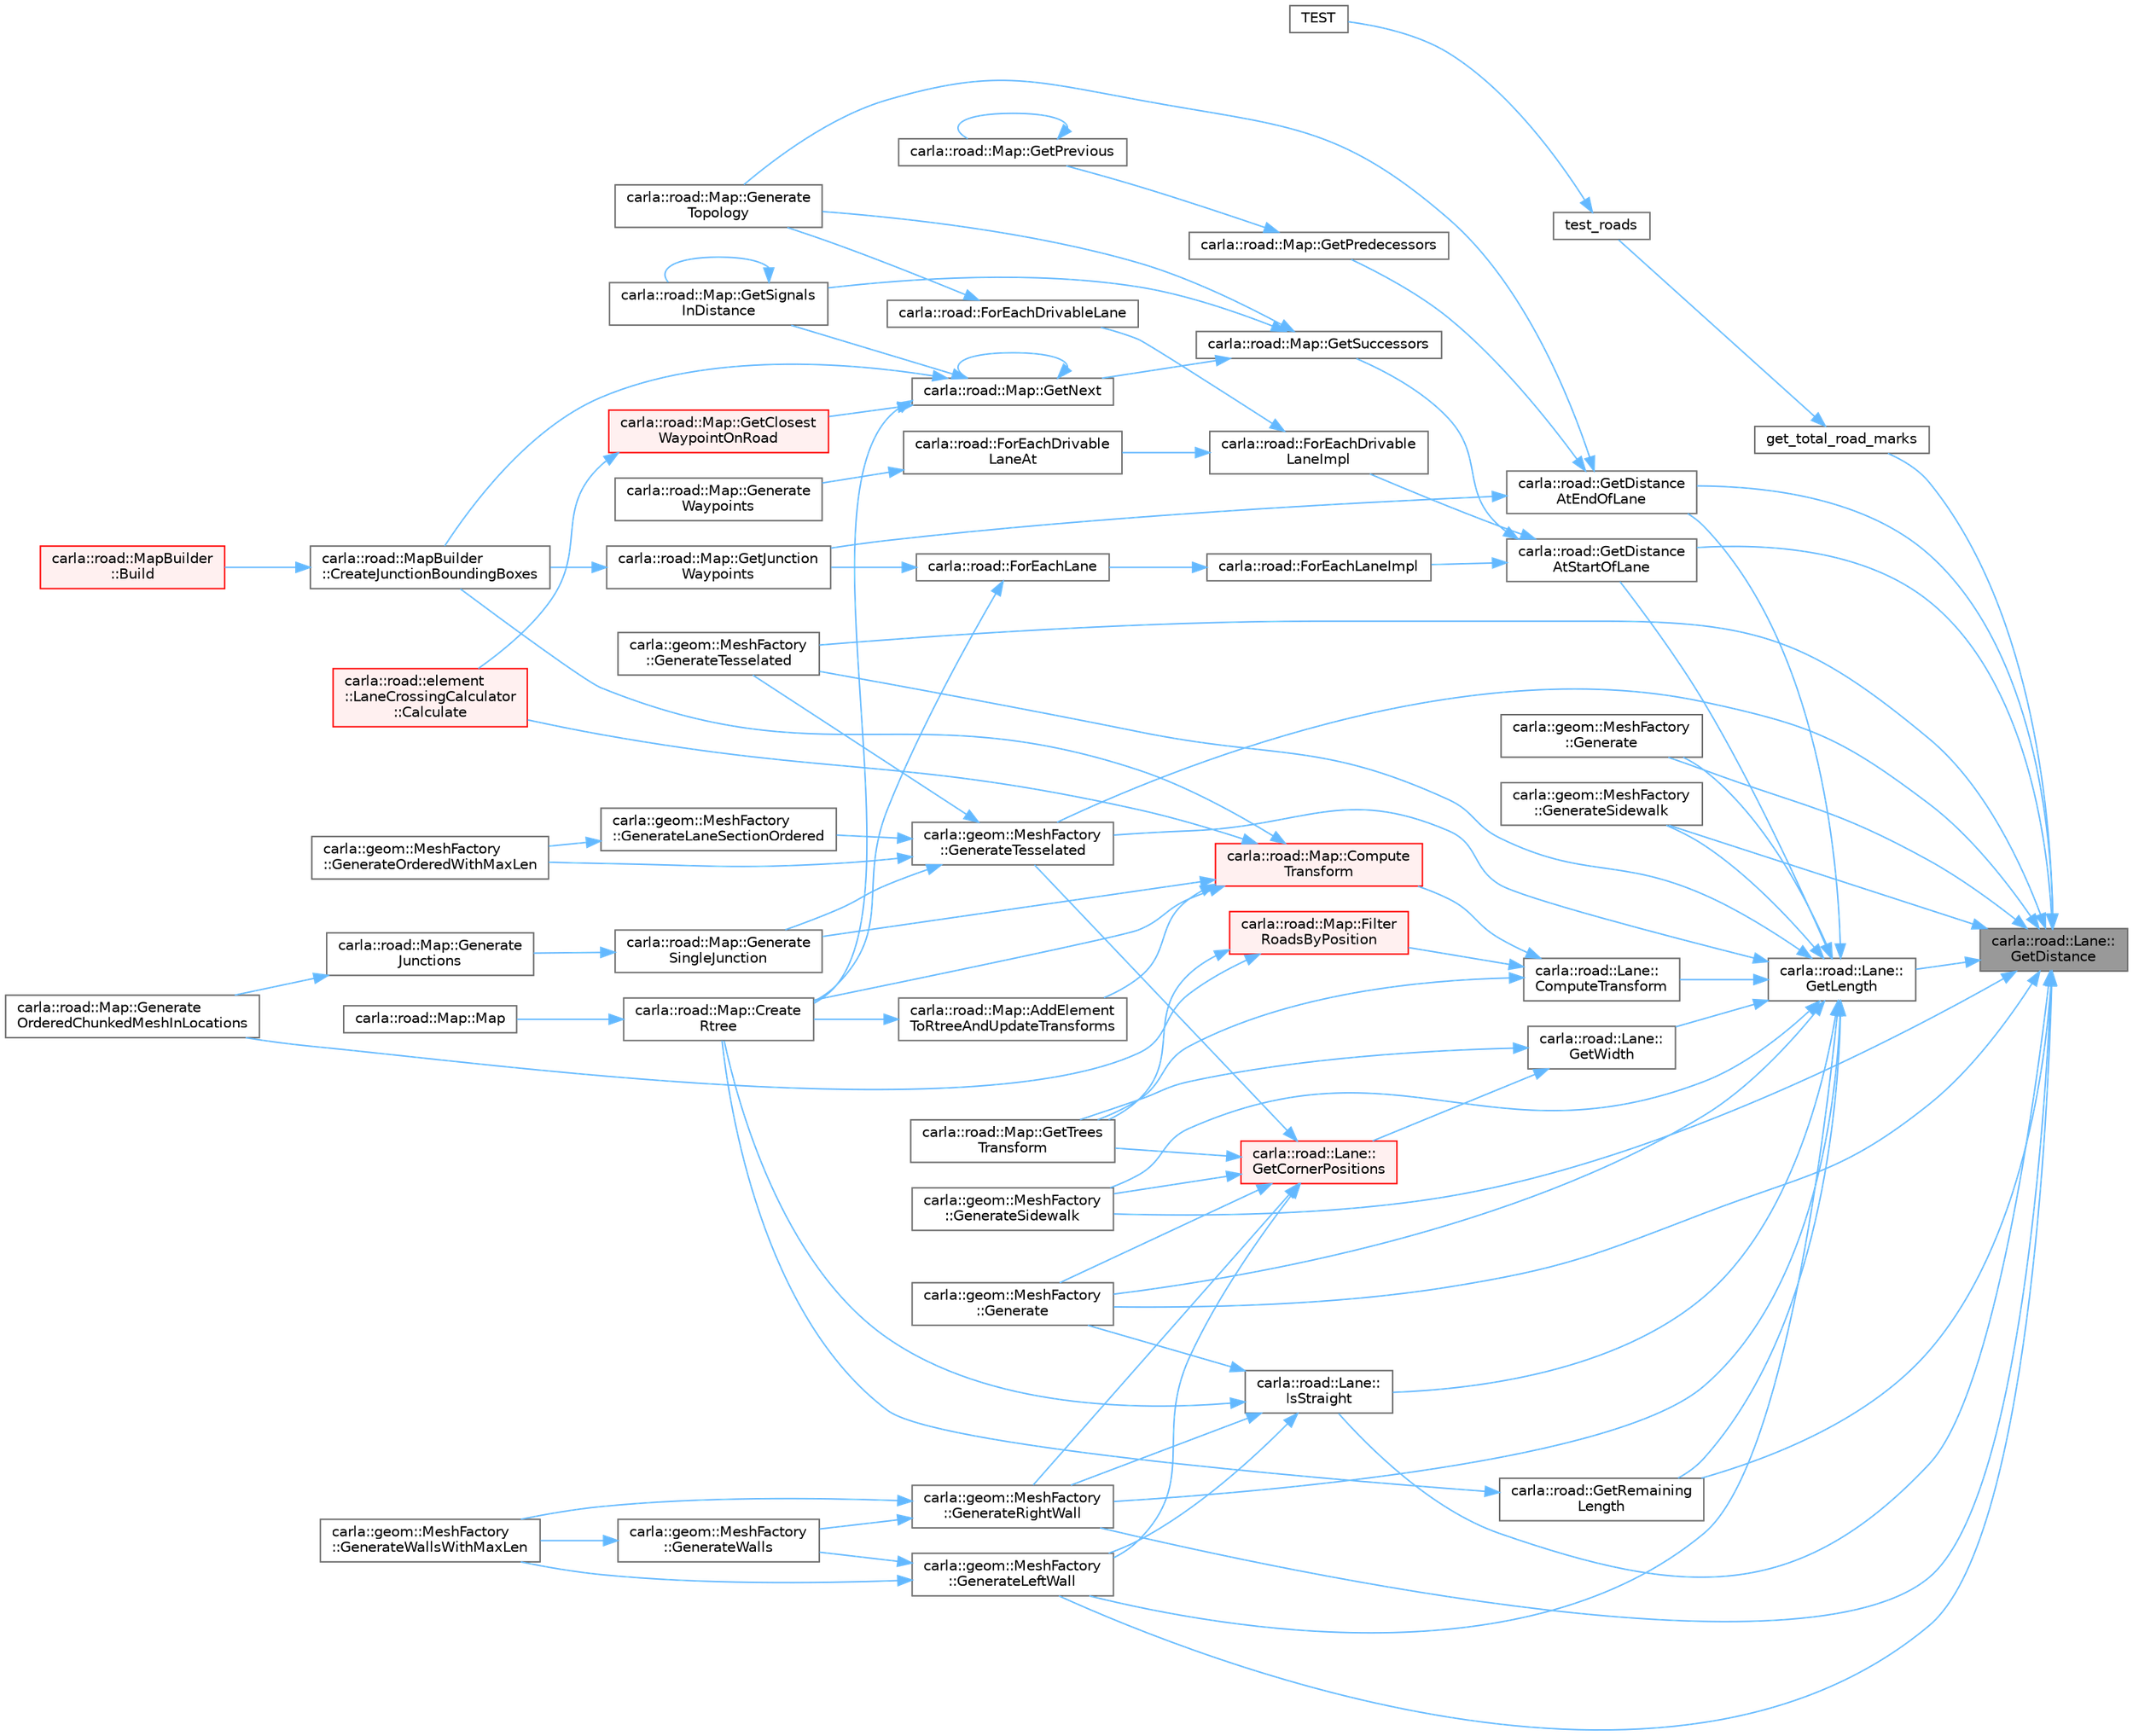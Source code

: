 digraph "carla::road::Lane::GetDistance"
{
 // INTERACTIVE_SVG=YES
 // LATEX_PDF_SIZE
  bgcolor="transparent";
  edge [fontname=Helvetica,fontsize=10,labelfontname=Helvetica,labelfontsize=10];
  node [fontname=Helvetica,fontsize=10,shape=box,height=0.2,width=0.4];
  rankdir="RL";
  Node1 [id="Node000001",label="carla::road::Lane::\lGetDistance",height=0.2,width=0.4,color="gray40", fillcolor="grey60", style="filled", fontcolor="black",tooltip=" "];
  Node1 -> Node2 [id="edge1_Node000001_Node000002",dir="back",color="steelblue1",style="solid",tooltip=" "];
  Node2 [id="Node000002",label="carla::geom::MeshFactory\l::Generate",height=0.2,width=0.4,color="grey40", fillcolor="white", style="filled",URL="$d6/d3d/classcarla_1_1geom_1_1MeshFactory.html#a74986f0ff4c63da7c50b479dd2d0fc0e",tooltip="Generates a mesh that defines the whole lane"];
  Node1 -> Node3 [id="edge2_Node000001_Node000003",dir="back",color="steelblue1",style="solid",tooltip=" "];
  Node3 [id="Node000003",label="carla::geom::MeshFactory\l::Generate",height=0.2,width=0.4,color="grey40", fillcolor="white", style="filled",URL="$d6/d3d/classcarla_1_1geom_1_1MeshFactory.html#a1e3c826505f82d1ddffd9f40c39cfa2a",tooltip="Generates a mesh that defines a lane from a given s start and end"];
  Node1 -> Node4 [id="edge3_Node000001_Node000004",dir="back",color="steelblue1",style="solid",tooltip=" "];
  Node4 [id="Node000004",label="carla::geom::MeshFactory\l::GenerateLeftWall",height=0.2,width=0.4,color="grey40", fillcolor="white", style="filled",URL="$d6/d3d/classcarla_1_1geom_1_1MeshFactory.html#a202f9750d3be15d0af4b42b3a90f3662",tooltip="Generates a wall-like mesh at the left side of the lane"];
  Node4 -> Node5 [id="edge4_Node000004_Node000005",dir="back",color="steelblue1",style="solid",tooltip=" "];
  Node5 [id="Node000005",label="carla::geom::MeshFactory\l::GenerateWalls",height=0.2,width=0.4,color="grey40", fillcolor="white", style="filled",URL="$d6/d3d/classcarla_1_1geom_1_1MeshFactory.html#aec242ce8214cea646ba254c0cfc0176a",tooltip="Genrates a mesh representing a wall on the road corners to avoid cars falling down"];
  Node5 -> Node6 [id="edge5_Node000005_Node000006",dir="back",color="steelblue1",style="solid",tooltip=" "];
  Node6 [id="Node000006",label="carla::geom::MeshFactory\l::GenerateWallsWithMaxLen",height=0.2,width=0.4,color="grey40", fillcolor="white", style="filled",URL="$d6/d3d/classcarla_1_1geom_1_1MeshFactory.html#a5588f2f98ea42ade1082db0ef1c8ce7b",tooltip="Generates a list of meshes that defines a lane_section safety wall with a maximum length"];
  Node4 -> Node6 [id="edge6_Node000004_Node000006",dir="back",color="steelblue1",style="solid",tooltip=" "];
  Node1 -> Node7 [id="edge7_Node000001_Node000007",dir="back",color="steelblue1",style="solid",tooltip=" "];
  Node7 [id="Node000007",label="carla::geom::MeshFactory\l::GenerateRightWall",height=0.2,width=0.4,color="grey40", fillcolor="white", style="filled",URL="$d6/d3d/classcarla_1_1geom_1_1MeshFactory.html#a11c673db2f69ad3c21ebba4d068b8c6c",tooltip="Generates a wall-like mesh at the right side of the lane"];
  Node7 -> Node5 [id="edge8_Node000007_Node000005",dir="back",color="steelblue1",style="solid",tooltip=" "];
  Node7 -> Node6 [id="edge9_Node000007_Node000006",dir="back",color="steelblue1",style="solid",tooltip=" "];
  Node1 -> Node8 [id="edge10_Node000001_Node000008",dir="back",color="steelblue1",style="solid",tooltip=" "];
  Node8 [id="Node000008",label="carla::geom::MeshFactory\l::GenerateSidewalk",height=0.2,width=0.4,color="grey40", fillcolor="white", style="filled",URL="$d6/d3d/classcarla_1_1geom_1_1MeshFactory.html#aeb21fa89729bf57c753aed28921374b0",tooltip=" "];
  Node1 -> Node9 [id="edge11_Node000001_Node000009",dir="back",color="steelblue1",style="solid",tooltip=" "];
  Node9 [id="Node000009",label="carla::geom::MeshFactory\l::GenerateSidewalk",height=0.2,width=0.4,color="grey40", fillcolor="white", style="filled",URL="$d6/d3d/classcarla_1_1geom_1_1MeshFactory.html#a307f715a3e409fd5db0ce50f45c40478",tooltip=" "];
  Node1 -> Node10 [id="edge12_Node000001_Node000010",dir="back",color="steelblue1",style="solid",tooltip=" "];
  Node10 [id="Node000010",label="carla::geom::MeshFactory\l::GenerateTesselated",height=0.2,width=0.4,color="grey40", fillcolor="white", style="filled",URL="$d6/d3d/classcarla_1_1geom_1_1MeshFactory.html#a27fb4c904ccf5679a3888a511609495b",tooltip="Generates a mesh that defines the whole lane with bigger tesselation"];
  Node1 -> Node11 [id="edge13_Node000001_Node000011",dir="back",color="steelblue1",style="solid",tooltip=" "];
  Node11 [id="Node000011",label="carla::geom::MeshFactory\l::GenerateTesselated",height=0.2,width=0.4,color="grey40", fillcolor="white", style="filled",URL="$d6/d3d/classcarla_1_1geom_1_1MeshFactory.html#ae26205cfd730254bb1a35302386b497f",tooltip="Generates a mesh that defines a lane from a given s start and end with bigger tesselation"];
  Node11 -> Node12 [id="edge14_Node000011_Node000012",dir="back",color="steelblue1",style="solid",tooltip=" "];
  Node12 [id="Node000012",label="carla::geom::MeshFactory\l::GenerateLaneSectionOrdered",height=0.2,width=0.4,color="grey40", fillcolor="white", style="filled",URL="$d6/d3d/classcarla_1_1geom_1_1MeshFactory.html#ab98f3e86a2e1abf508c132708c48e414",tooltip="Generates a mesh that defines a lane section"];
  Node12 -> Node13 [id="edge15_Node000012_Node000013",dir="back",color="steelblue1",style="solid",tooltip=" "];
  Node13 [id="Node000013",label="carla::geom::MeshFactory\l::GenerateOrderedWithMaxLen",height=0.2,width=0.4,color="grey40", fillcolor="white", style="filled",URL="$d6/d3d/classcarla_1_1geom_1_1MeshFactory.html#acce620f6e7432999236d4dd2c7900e24",tooltip="Generates a list of meshes that defines a lane_section with a maximum length"];
  Node11 -> Node13 [id="edge16_Node000011_Node000013",dir="back",color="steelblue1",style="solid",tooltip=" "];
  Node11 -> Node14 [id="edge17_Node000011_Node000014",dir="back",color="steelblue1",style="solid",tooltip=" "];
  Node14 [id="Node000014",label="carla::road::Map::Generate\lSingleJunction",height=0.2,width=0.4,color="grey40", fillcolor="white", style="filled",URL="$d0/d34/classcarla_1_1road_1_1Map.html#accf4f345bb9db4bcd6cdd9e6fec322cc",tooltip=" "];
  Node14 -> Node15 [id="edge18_Node000014_Node000015",dir="back",color="steelblue1",style="solid",tooltip=" "];
  Node15 [id="Node000015",label="carla::road::Map::Generate\lJunctions",height=0.2,width=0.4,color="grey40", fillcolor="white", style="filled",URL="$d0/d34/classcarla_1_1road_1_1Map.html#aa51550af7f6efc7df8691eb41225beec",tooltip=" "];
  Node15 -> Node16 [id="edge19_Node000015_Node000016",dir="back",color="steelblue1",style="solid",tooltip=" "];
  Node16 [id="Node000016",label="carla::road::Map::Generate\lOrderedChunkedMeshInLocations",height=0.2,width=0.4,color="grey40", fillcolor="white", style="filled",URL="$d0/d34/classcarla_1_1road_1_1Map.html#ac77235567699cc2853177c441390fd14",tooltip=" "];
  Node11 -> Node10 [id="edge20_Node000011_Node000010",dir="back",color="steelblue1",style="solid",tooltip=" "];
  Node1 -> Node17 [id="edge21_Node000001_Node000017",dir="back",color="steelblue1",style="solid",tooltip=" "];
  Node17 [id="Node000017",label="get_total_road_marks",height=0.2,width=0.4,color="grey40", fillcolor="white", style="filled",URL="$d1/dc0/test__opendrive_8cpp.html#abf3b27156775448afb3a631bf7351e4d",tooltip=" "];
  Node17 -> Node18 [id="edge22_Node000017_Node000018",dir="back",color="steelblue1",style="solid",tooltip=" "];
  Node18 [id="Node000018",label="test_roads",height=0.2,width=0.4,color="grey40", fillcolor="white", style="filled",URL="$d1/dc0/test__opendrive_8cpp.html#a150bee03ecfb9362ac5a63f334562723",tooltip=" "];
  Node18 -> Node19 [id="edge23_Node000018_Node000019",dir="back",color="steelblue1",style="solid",tooltip=" "];
  Node19 [id="Node000019",label="TEST",height=0.2,width=0.4,color="grey40", fillcolor="white", style="filled",URL="$d1/dc0/test__opendrive_8cpp.html#aa6244d8f18c32ca7e6f0b3de79354dda",tooltip=" "];
  Node1 -> Node20 [id="edge24_Node000001_Node000020",dir="back",color="steelblue1",style="solid",tooltip=" "];
  Node20 [id="Node000020",label="carla::road::GetDistance\lAtEndOfLane",height=0.2,width=0.4,color="grey40", fillcolor="white", style="filled",URL="$de/d26/namespacecarla_1_1road.html#ae217d9eee20fc17168e48da2792d66c2",tooltip=" "];
  Node20 -> Node21 [id="edge25_Node000020_Node000021",dir="back",color="steelblue1",style="solid",tooltip=" "];
  Node21 [id="Node000021",label="carla::road::Map::Generate\lTopology",height=0.2,width=0.4,color="grey40", fillcolor="white", style="filled",URL="$d0/d34/classcarla_1_1road_1_1Map.html#a047f3fd871248ef6cea3d7057e38830b",tooltip="Generate the minimum set of waypoints that define the topology of map."];
  Node20 -> Node22 [id="edge26_Node000020_Node000022",dir="back",color="steelblue1",style="solid",tooltip=" "];
  Node22 [id="Node000022",label="carla::road::Map::GetJunction\lWaypoints",height=0.2,width=0.4,color="grey40", fillcolor="white", style="filled",URL="$d0/d34/classcarla_1_1road_1_1Map.html#adf1b3cb75595be020adbdbd325298638",tooltip="Generate waypoints of the junction"];
  Node22 -> Node23 [id="edge27_Node000022_Node000023",dir="back",color="steelblue1",style="solid",tooltip=" "];
  Node23 [id="Node000023",label="carla::road::MapBuilder\l::CreateJunctionBoundingBoxes",height=0.2,width=0.4,color="grey40", fillcolor="white", style="filled",URL="$de/d16/classcarla_1_1road_1_1MapBuilder.html#ab0d9fe008defb1501769cf62f8cadf14",tooltip="Create the bounding boxes of each junction"];
  Node23 -> Node24 [id="edge28_Node000023_Node000024",dir="back",color="steelblue1",style="solid",tooltip=" "];
  Node24 [id="Node000024",label="carla::road::MapBuilder\l::Build",height=0.2,width=0.4,color="red", fillcolor="#FFF0F0", style="filled",URL="$de/d16/classcarla_1_1road_1_1MapBuilder.html#a7b0bb12125e15fd246924aee12327e7e",tooltip=" "];
  Node20 -> Node42 [id="edge29_Node000020_Node000042",dir="back",color="steelblue1",style="solid",tooltip=" "];
  Node42 [id="Node000042",label="carla::road::Map::GetPredecessors",height=0.2,width=0.4,color="grey40", fillcolor="white", style="filled",URL="$d0/d34/classcarla_1_1road_1_1Map.html#ad0f471608dfa32a20135abb08bb53f4e",tooltip=" "];
  Node42 -> Node43 [id="edge30_Node000042_Node000043",dir="back",color="steelblue1",style="solid",tooltip=" "];
  Node43 [id="Node000043",label="carla::road::Map::GetPrevious",height=0.2,width=0.4,color="grey40", fillcolor="white", style="filled",URL="$d0/d34/classcarla_1_1road_1_1Map.html#a0afb8efa57799a556b3e242a683b5546",tooltip="Return the list of waypoints at distance in the reversed direction that a vehicle at waypoint could d..."];
  Node43 -> Node43 [id="edge31_Node000043_Node000043",dir="back",color="steelblue1",style="solid",tooltip=" "];
  Node1 -> Node44 [id="edge32_Node000001_Node000044",dir="back",color="steelblue1",style="solid",tooltip=" "];
  Node44 [id="Node000044",label="carla::road::GetDistance\lAtStartOfLane",height=0.2,width=0.4,color="grey40", fillcolor="white", style="filled",URL="$de/d26/namespacecarla_1_1road.html#aa758d1155efabd76bd25f2178c6e25e1",tooltip=" "];
  Node44 -> Node45 [id="edge33_Node000044_Node000045",dir="back",color="steelblue1",style="solid",tooltip=" "];
  Node45 [id="Node000045",label="carla::road::ForEachDrivable\lLaneImpl",height=0.2,width=0.4,color="grey40", fillcolor="white", style="filled",URL="$de/d26/namespacecarla_1_1road.html#a869b49ad56392d9364ea1cd1ca78b3d6",tooltip="Return a waypoint for each drivable lane on lane_section."];
  Node45 -> Node46 [id="edge34_Node000045_Node000046",dir="back",color="steelblue1",style="solid",tooltip=" "];
  Node46 [id="Node000046",label="carla::road::ForEachDrivableLane",height=0.2,width=0.4,color="grey40", fillcolor="white", style="filled",URL="$de/d26/namespacecarla_1_1road.html#a3a42ef4bdbd89afe9f2ca742b102a288",tooltip="Return a waypoint for each drivable lane on each lane section of road."];
  Node46 -> Node21 [id="edge35_Node000046_Node000021",dir="back",color="steelblue1",style="solid",tooltip=" "];
  Node45 -> Node47 [id="edge36_Node000045_Node000047",dir="back",color="steelblue1",style="solid",tooltip=" "];
  Node47 [id="Node000047",label="carla::road::ForEachDrivable\lLaneAt",height=0.2,width=0.4,color="grey40", fillcolor="white", style="filled",URL="$de/d26/namespacecarla_1_1road.html#a849b3a1a27392303ff947dcf312f1fd3",tooltip="Return a waypoint for each drivable lane at distance on road."];
  Node47 -> Node48 [id="edge37_Node000047_Node000048",dir="back",color="steelblue1",style="solid",tooltip=" "];
  Node48 [id="Node000048",label="carla::road::Map::Generate\lWaypoints",height=0.2,width=0.4,color="grey40", fillcolor="white", style="filled",URL="$d0/d34/classcarla_1_1road_1_1Map.html#abdfe3af22dc12687c9d71decb7316fb2",tooltip="Generate all the waypoints in map separated by approx_distance."];
  Node44 -> Node49 [id="edge38_Node000044_Node000049",dir="back",color="steelblue1",style="solid",tooltip=" "];
  Node49 [id="Node000049",label="carla::road::ForEachLaneImpl",height=0.2,width=0.4,color="grey40", fillcolor="white", style="filled",URL="$de/d26/namespacecarla_1_1road.html#aa3fd3e4fda3e33ba219f7a43869a1eb4",tooltip=" "];
  Node49 -> Node50 [id="edge39_Node000049_Node000050",dir="back",color="steelblue1",style="solid",tooltip=" "];
  Node50 [id="Node000050",label="carla::road::ForEachLane",height=0.2,width=0.4,color="grey40", fillcolor="white", style="filled",URL="$de/d26/namespacecarla_1_1road.html#a97ff50680bcc7e2ebdbb158005526b6e",tooltip="Return a waypoint for each lane of the specified type on each lane section of road."];
  Node50 -> Node51 [id="edge40_Node000050_Node000051",dir="back",color="steelblue1",style="solid",tooltip=" "];
  Node51 [id="Node000051",label="carla::road::Map::Create\lRtree",height=0.2,width=0.4,color="grey40", fillcolor="white", style="filled",URL="$d0/d34/classcarla_1_1road_1_1Map.html#ad30ed42bc1a8089df7d63ec8cdfa3e72",tooltip=" "];
  Node51 -> Node52 [id="edge41_Node000051_Node000052",dir="back",color="steelblue1",style="solid",tooltip=" "];
  Node52 [id="Node000052",label="carla::road::Map::Map",height=0.2,width=0.4,color="grey40", fillcolor="white", style="filled",URL="$d0/d34/classcarla_1_1road_1_1Map.html#a8f7405072e937b732ea32c9b73bd116c",tooltip="========================================================================"];
  Node50 -> Node22 [id="edge42_Node000050_Node000022",dir="back",color="steelblue1",style="solid",tooltip=" "];
  Node44 -> Node53 [id="edge43_Node000044_Node000053",dir="back",color="steelblue1",style="solid",tooltip=" "];
  Node53 [id="Node000053",label="carla::road::Map::GetSuccessors",height=0.2,width=0.4,color="grey40", fillcolor="white", style="filled",URL="$d0/d34/classcarla_1_1road_1_1Map.html#ad207ea3fcc57867c290d05d8e6578cf5",tooltip="========================================================================"];
  Node53 -> Node21 [id="edge44_Node000053_Node000021",dir="back",color="steelblue1",style="solid",tooltip=" "];
  Node53 -> Node54 [id="edge45_Node000053_Node000054",dir="back",color="steelblue1",style="solid",tooltip=" "];
  Node54 [id="Node000054",label="carla::road::Map::GetNext",height=0.2,width=0.4,color="grey40", fillcolor="white", style="filled",URL="$d0/d34/classcarla_1_1road_1_1Map.html#a83541de08e4b515768c211f1cdbecd4f",tooltip="Return the list of waypoints at distance such that a vehicle at waypoint could drive to."];
  Node54 -> Node23 [id="edge46_Node000054_Node000023",dir="back",color="steelblue1",style="solid",tooltip=" "];
  Node54 -> Node51 [id="edge47_Node000054_Node000051",dir="back",color="steelblue1",style="solid",tooltip=" "];
  Node54 -> Node55 [id="edge48_Node000054_Node000055",dir="back",color="steelblue1",style="solid",tooltip=" "];
  Node55 [id="Node000055",label="carla::road::Map::GetClosest\lWaypointOnRoad",height=0.2,width=0.4,color="red", fillcolor="#FFF0F0", style="filled",URL="$d0/d34/classcarla_1_1road_1_1Map.html#a37ba4f58b767002274b6f4d86258986a",tooltip="========================================================================"];
  Node55 -> Node56 [id="edge49_Node000055_Node000056",dir="back",color="steelblue1",style="solid",tooltip=" "];
  Node56 [id="Node000056",label="carla::road::element\l::LaneCrossingCalculator\l::Calculate",height=0.2,width=0.4,color="red", fillcolor="#FFF0F0", style="filled",URL="$d2/d60/classcarla_1_1road_1_1element_1_1LaneCrossingCalculator.html#a589511f573df9e9c46c55a7a46c02cd6",tooltip=" "];
  Node54 -> Node54 [id="edge50_Node000054_Node000054",dir="back",color="steelblue1",style="solid",tooltip=" "];
  Node54 -> Node62 [id="edge51_Node000054_Node000062",dir="back",color="steelblue1",style="solid",tooltip=" "];
  Node62 [id="Node000062",label="carla::road::Map::GetSignals\lInDistance",height=0.2,width=0.4,color="grey40", fillcolor="white", style="filled",URL="$d0/d34/classcarla_1_1road_1_1Map.html#a048dcf017f5500a177b28c36aac1e769",tooltip="Searches signals from an initial waypoint until the defined distance."];
  Node62 -> Node62 [id="edge52_Node000062_Node000062",dir="back",color="steelblue1",style="solid",tooltip=" "];
  Node53 -> Node62 [id="edge53_Node000053_Node000062",dir="back",color="steelblue1",style="solid",tooltip=" "];
  Node1 -> Node63 [id="edge54_Node000001_Node000063",dir="back",color="steelblue1",style="solid",tooltip=" "];
  Node63 [id="Node000063",label="carla::road::Lane::\lGetLength",height=0.2,width=0.4,color="grey40", fillcolor="white", style="filled",URL="$df/d85/classcarla_1_1road_1_1Lane.html#af158921fdf12a061967943ee2d645481",tooltip=" "];
  Node63 -> Node64 [id="edge55_Node000063_Node000064",dir="back",color="steelblue1",style="solid",tooltip=" "];
  Node64 [id="Node000064",label="carla::road::Lane::\lComputeTransform",height=0.2,width=0.4,color="grey40", fillcolor="white", style="filled",URL="$df/d85/classcarla_1_1road_1_1Lane.html#a5b6a44fb0e0cd41e21557e93f913f45a",tooltip=" "];
  Node64 -> Node65 [id="edge56_Node000064_Node000065",dir="back",color="steelblue1",style="solid",tooltip=" "];
  Node65 [id="Node000065",label="carla::road::Map::Compute\lTransform",height=0.2,width=0.4,color="red", fillcolor="#FFF0F0", style="filled",URL="$d0/d34/classcarla_1_1road_1_1Map.html#ab92716131e75fa9760042389d14f56a2",tooltip=" "];
  Node65 -> Node66 [id="edge57_Node000065_Node000066",dir="back",color="steelblue1",style="solid",tooltip=" "];
  Node66 [id="Node000066",label="carla::road::Map::AddElement\lToRtreeAndUpdateTransforms",height=0.2,width=0.4,color="grey40", fillcolor="white", style="filled",URL="$d0/d34/classcarla_1_1road_1_1Map.html#a36af7faea3211dab99511c59e06c52c2",tooltip=" "];
  Node66 -> Node51 [id="edge58_Node000066_Node000051",dir="back",color="steelblue1",style="solid",tooltip=" "];
  Node65 -> Node56 [id="edge59_Node000065_Node000056",dir="back",color="steelblue1",style="solid",tooltip=" "];
  Node65 -> Node23 [id="edge60_Node000065_Node000023",dir="back",color="steelblue1",style="solid",tooltip=" "];
  Node65 -> Node51 [id="edge61_Node000065_Node000051",dir="back",color="steelblue1",style="solid",tooltip=" "];
  Node65 -> Node14 [id="edge62_Node000065_Node000014",dir="back",color="steelblue1",style="solid",tooltip=" "];
  Node64 -> Node69 [id="edge63_Node000064_Node000069",dir="back",color="steelblue1",style="solid",tooltip=" "];
  Node69 [id="Node000069",label="carla::road::Map::Filter\lRoadsByPosition",height=0.2,width=0.4,color="red", fillcolor="#FFF0F0", style="filled",URL="$d0/d34/classcarla_1_1road_1_1Map.html#a3552f28db07d8de3e0a41d693412171e",tooltip=" "];
  Node69 -> Node16 [id="edge64_Node000069_Node000016",dir="back",color="steelblue1",style="solid",tooltip=" "];
  Node69 -> Node71 [id="edge65_Node000069_Node000071",dir="back",color="steelblue1",style="solid",tooltip=" "];
  Node71 [id="Node000071",label="carla::road::Map::GetTrees\lTransform",height=0.2,width=0.4,color="grey40", fillcolor="white", style="filled",URL="$d0/d34/classcarla_1_1road_1_1Map.html#a17e65cd8e5fb3d61bf5a732bf225710d",tooltip=" "];
  Node64 -> Node71 [id="edge66_Node000064_Node000071",dir="back",color="steelblue1",style="solid",tooltip=" "];
  Node63 -> Node2 [id="edge67_Node000063_Node000002",dir="back",color="steelblue1",style="solid",tooltip=" "];
  Node63 -> Node3 [id="edge68_Node000063_Node000003",dir="back",color="steelblue1",style="solid",tooltip=" "];
  Node63 -> Node4 [id="edge69_Node000063_Node000004",dir="back",color="steelblue1",style="solid",tooltip=" "];
  Node63 -> Node7 [id="edge70_Node000063_Node000007",dir="back",color="steelblue1",style="solid",tooltip=" "];
  Node63 -> Node8 [id="edge71_Node000063_Node000008",dir="back",color="steelblue1",style="solid",tooltip=" "];
  Node63 -> Node9 [id="edge72_Node000063_Node000009",dir="back",color="steelblue1",style="solid",tooltip=" "];
  Node63 -> Node10 [id="edge73_Node000063_Node000010",dir="back",color="steelblue1",style="solid",tooltip=" "];
  Node63 -> Node11 [id="edge74_Node000063_Node000011",dir="back",color="steelblue1",style="solid",tooltip=" "];
  Node63 -> Node20 [id="edge75_Node000063_Node000020",dir="back",color="steelblue1",style="solid",tooltip=" "];
  Node63 -> Node44 [id="edge76_Node000063_Node000044",dir="back",color="steelblue1",style="solid",tooltip=" "];
  Node63 -> Node72 [id="edge77_Node000063_Node000072",dir="back",color="steelblue1",style="solid",tooltip=" "];
  Node72 [id="Node000072",label="carla::road::GetRemaining\lLength",height=0.2,width=0.4,color="grey40", fillcolor="white", style="filled",URL="$de/d26/namespacecarla_1_1road.html#a071a794ce07f7769fce67c03a18c02e6",tooltip=" "];
  Node72 -> Node51 [id="edge78_Node000072_Node000051",dir="back",color="steelblue1",style="solid",tooltip=" "];
  Node63 -> Node73 [id="edge79_Node000063_Node000073",dir="back",color="steelblue1",style="solid",tooltip=" "];
  Node73 [id="Node000073",label="carla::road::Lane::\lGetWidth",height=0.2,width=0.4,color="grey40", fillcolor="white", style="filled",URL="$df/d85/classcarla_1_1road_1_1Lane.html#a34da073c1da719b3455c4dd8f7b441c9",tooltip="Returns the total lane width given a s"];
  Node73 -> Node74 [id="edge80_Node000073_Node000074",dir="back",color="steelblue1",style="solid",tooltip=" "];
  Node74 [id="Node000074",label="carla::road::Lane::\lGetCornerPositions",height=0.2,width=0.4,color="red", fillcolor="#FFF0F0", style="filled",URL="$df/d85/classcarla_1_1road_1_1Lane.html#ae0d376fa422b14e54af3a702e1b8385a",tooltip="Computes the location of the edges given a s"];
  Node74 -> Node3 [id="edge81_Node000074_Node000003",dir="back",color="steelblue1",style="solid",tooltip=" "];
  Node74 -> Node4 [id="edge82_Node000074_Node000004",dir="back",color="steelblue1",style="solid",tooltip=" "];
  Node74 -> Node7 [id="edge83_Node000074_Node000007",dir="back",color="steelblue1",style="solid",tooltip=" "];
  Node74 -> Node9 [id="edge84_Node000074_Node000009",dir="back",color="steelblue1",style="solid",tooltip=" "];
  Node74 -> Node11 [id="edge85_Node000074_Node000011",dir="back",color="steelblue1",style="solid",tooltip=" "];
  Node74 -> Node71 [id="edge86_Node000074_Node000071",dir="back",color="steelblue1",style="solid",tooltip=" "];
  Node73 -> Node71 [id="edge87_Node000073_Node000071",dir="back",color="steelblue1",style="solid",tooltip=" "];
  Node63 -> Node79 [id="edge88_Node000063_Node000079",dir="back",color="steelblue1",style="solid",tooltip=" "];
  Node79 [id="Node000079",label="carla::road::Lane::\lIsStraight",height=0.2,width=0.4,color="grey40", fillcolor="white", style="filled",URL="$df/d85/classcarla_1_1road_1_1Lane.html#a046ae843bd1a4d5da97903da529fe09d",tooltip="Checks whether the geometry is straight or not"];
  Node79 -> Node51 [id="edge89_Node000079_Node000051",dir="back",color="steelblue1",style="solid",tooltip=" "];
  Node79 -> Node3 [id="edge90_Node000079_Node000003",dir="back",color="steelblue1",style="solid",tooltip=" "];
  Node79 -> Node4 [id="edge91_Node000079_Node000004",dir="back",color="steelblue1",style="solid",tooltip=" "];
  Node79 -> Node7 [id="edge92_Node000079_Node000007",dir="back",color="steelblue1",style="solid",tooltip=" "];
  Node1 -> Node72 [id="edge93_Node000001_Node000072",dir="back",color="steelblue1",style="solid",tooltip=" "];
  Node1 -> Node79 [id="edge94_Node000001_Node000079",dir="back",color="steelblue1",style="solid",tooltip=" "];
}
